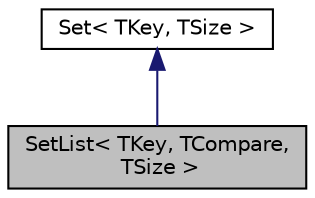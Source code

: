 digraph "SetList&lt; TKey, TCompare, TSize &gt;"
{
  edge [fontname="Helvetica",fontsize="10",labelfontname="Helvetica",labelfontsize="10"];
  node [fontname="Helvetica",fontsize="10",shape=record];
  Node0 [label="SetList\< TKey, TCompare,\l TSize \>",height=0.2,width=0.4,color="black", fillcolor="grey75", style="filled", fontcolor="black"];
  Node1 -> Node0 [dir="back",color="midnightblue",fontsize="10",style="solid",fontname="Helvetica"];
  Node1 [label="Set\< TKey, TSize \>",height=0.2,width=0.4,color="black", fillcolor="white", style="filled",URL="$classevo_1_1_set.html",tooltip="Associative container with unique values for fast lookup. "];
}
